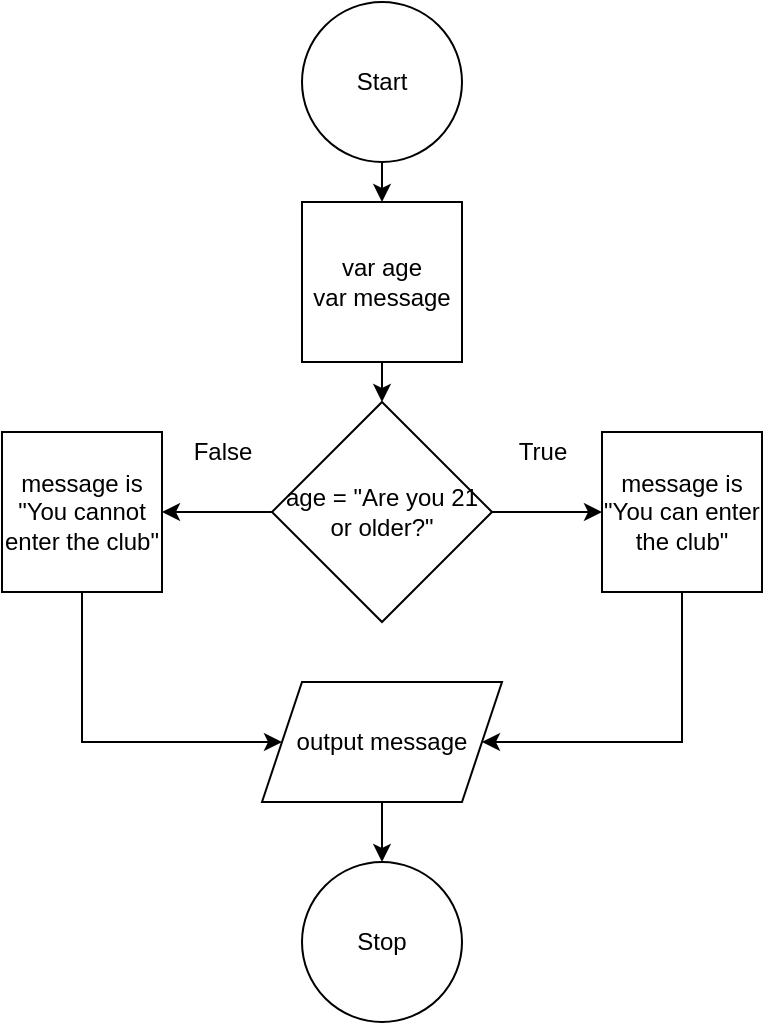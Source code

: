 <mxfile version="24.7.8">
  <diagram name="Page-1" id="id1VEf8T5IFAd51e1AsY">
    <mxGraphModel dx="1194" dy="716" grid="1" gridSize="10" guides="1" tooltips="1" connect="1" arrows="1" fold="1" page="1" pageScale="1" pageWidth="850" pageHeight="1100" math="0" shadow="0">
      <root>
        <mxCell id="0" />
        <mxCell id="1" parent="0" />
        <mxCell id="fSB396MIS4UcpzQ0Q3u3-15" style="edgeStyle=orthogonalEdgeStyle;rounded=0;orthogonalLoop=1;jettySize=auto;html=1;exitX=0.5;exitY=1;exitDx=0;exitDy=0;entryX=0.5;entryY=0;entryDx=0;entryDy=0;" edge="1" parent="1" source="fSB396MIS4UcpzQ0Q3u3-1" target="fSB396MIS4UcpzQ0Q3u3-2">
          <mxGeometry relative="1" as="geometry" />
        </mxCell>
        <mxCell id="fSB396MIS4UcpzQ0Q3u3-1" value="Start" style="ellipse;whiteSpace=wrap;html=1;aspect=fixed;fillColor=none;fillStyle=auto;" vertex="1" parent="1">
          <mxGeometry x="360" y="30" width="80" height="80" as="geometry" />
        </mxCell>
        <mxCell id="fSB396MIS4UcpzQ0Q3u3-16" style="edgeStyle=orthogonalEdgeStyle;rounded=0;orthogonalLoop=1;jettySize=auto;html=1;exitX=0.5;exitY=1;exitDx=0;exitDy=0;entryX=0.5;entryY=0;entryDx=0;entryDy=0;" edge="1" parent="1" source="fSB396MIS4UcpzQ0Q3u3-2" target="fSB396MIS4UcpzQ0Q3u3-3">
          <mxGeometry relative="1" as="geometry" />
        </mxCell>
        <mxCell id="fSB396MIS4UcpzQ0Q3u3-2" value="var age&lt;div&gt;var message&lt;/div&gt;" style="whiteSpace=wrap;html=1;aspect=fixed;fillColor=none;" vertex="1" parent="1">
          <mxGeometry x="360" y="130" width="80" height="80" as="geometry" />
        </mxCell>
        <mxCell id="fSB396MIS4UcpzQ0Q3u3-13" style="edgeStyle=orthogonalEdgeStyle;rounded=0;orthogonalLoop=1;jettySize=auto;html=1;exitX=1;exitY=0.5;exitDx=0;exitDy=0;" edge="1" parent="1" source="fSB396MIS4UcpzQ0Q3u3-3" target="fSB396MIS4UcpzQ0Q3u3-4">
          <mxGeometry relative="1" as="geometry" />
        </mxCell>
        <mxCell id="fSB396MIS4UcpzQ0Q3u3-14" style="edgeStyle=orthogonalEdgeStyle;rounded=0;orthogonalLoop=1;jettySize=auto;html=1;exitX=0;exitY=0.5;exitDx=0;exitDy=0;entryX=1;entryY=0.5;entryDx=0;entryDy=0;" edge="1" parent="1" source="fSB396MIS4UcpzQ0Q3u3-3" target="fSB396MIS4UcpzQ0Q3u3-5">
          <mxGeometry relative="1" as="geometry" />
        </mxCell>
        <mxCell id="fSB396MIS4UcpzQ0Q3u3-3" value="age = &quot;Are you 21 or older?&quot;" style="rhombus;whiteSpace=wrap;html=1;fillColor=none;" vertex="1" parent="1">
          <mxGeometry x="345" y="230" width="110" height="110" as="geometry" />
        </mxCell>
        <mxCell id="fSB396MIS4UcpzQ0Q3u3-10" style="edgeStyle=orthogonalEdgeStyle;rounded=0;orthogonalLoop=1;jettySize=auto;html=1;exitX=0.5;exitY=1;exitDx=0;exitDy=0;entryX=1;entryY=0.5;entryDx=0;entryDy=0;" edge="1" parent="1" source="fSB396MIS4UcpzQ0Q3u3-4" target="fSB396MIS4UcpzQ0Q3u3-7">
          <mxGeometry relative="1" as="geometry">
            <Array as="points">
              <mxPoint x="550" y="400" />
            </Array>
          </mxGeometry>
        </mxCell>
        <mxCell id="fSB396MIS4UcpzQ0Q3u3-4" value="message is &quot;You can enter the club&quot;" style="whiteSpace=wrap;html=1;aspect=fixed;fillColor=none;" vertex="1" parent="1">
          <mxGeometry x="510" y="245" width="80" height="80" as="geometry" />
        </mxCell>
        <mxCell id="fSB396MIS4UcpzQ0Q3u3-9" style="edgeStyle=orthogonalEdgeStyle;rounded=0;orthogonalLoop=1;jettySize=auto;html=1;exitX=0.5;exitY=1;exitDx=0;exitDy=0;entryX=0;entryY=0.5;entryDx=0;entryDy=0;" edge="1" parent="1" source="fSB396MIS4UcpzQ0Q3u3-5" target="fSB396MIS4UcpzQ0Q3u3-7">
          <mxGeometry relative="1" as="geometry">
            <Array as="points">
              <mxPoint x="250" y="400" />
            </Array>
          </mxGeometry>
        </mxCell>
        <mxCell id="fSB396MIS4UcpzQ0Q3u3-5" value="message is &quot;You cannot enter the club&quot;" style="whiteSpace=wrap;html=1;aspect=fixed;fillColor=none;" vertex="1" parent="1">
          <mxGeometry x="210" y="245" width="80" height="80" as="geometry" />
        </mxCell>
        <mxCell id="fSB396MIS4UcpzQ0Q3u3-6" value="Stop" style="ellipse;whiteSpace=wrap;html=1;aspect=fixed;fillColor=none;" vertex="1" parent="1">
          <mxGeometry x="360" y="460" width="80" height="80" as="geometry" />
        </mxCell>
        <mxCell id="fSB396MIS4UcpzQ0Q3u3-17" style="edgeStyle=orthogonalEdgeStyle;rounded=0;orthogonalLoop=1;jettySize=auto;html=1;exitX=0.5;exitY=1;exitDx=0;exitDy=0;entryX=0.5;entryY=0;entryDx=0;entryDy=0;" edge="1" parent="1" source="fSB396MIS4UcpzQ0Q3u3-7" target="fSB396MIS4UcpzQ0Q3u3-6">
          <mxGeometry relative="1" as="geometry" />
        </mxCell>
        <mxCell id="fSB396MIS4UcpzQ0Q3u3-7" value="output message" style="shape=parallelogram;perimeter=parallelogramPerimeter;whiteSpace=wrap;html=1;fixedSize=1;fillColor=none;" vertex="1" parent="1">
          <mxGeometry x="340" y="370" width="120" height="60" as="geometry" />
        </mxCell>
        <mxCell id="fSB396MIS4UcpzQ0Q3u3-11" value="True" style="text;html=1;align=center;verticalAlign=middle;resizable=0;points=[];autosize=1;strokeColor=none;fillColor=none;" vertex="1" parent="1">
          <mxGeometry x="455" y="240" width="50" height="30" as="geometry" />
        </mxCell>
        <mxCell id="fSB396MIS4UcpzQ0Q3u3-12" value="False" style="text;html=1;align=center;verticalAlign=middle;resizable=0;points=[];autosize=1;strokeColor=none;fillColor=none;" vertex="1" parent="1">
          <mxGeometry x="295" y="240" width="50" height="30" as="geometry" />
        </mxCell>
      </root>
    </mxGraphModel>
  </diagram>
</mxfile>
